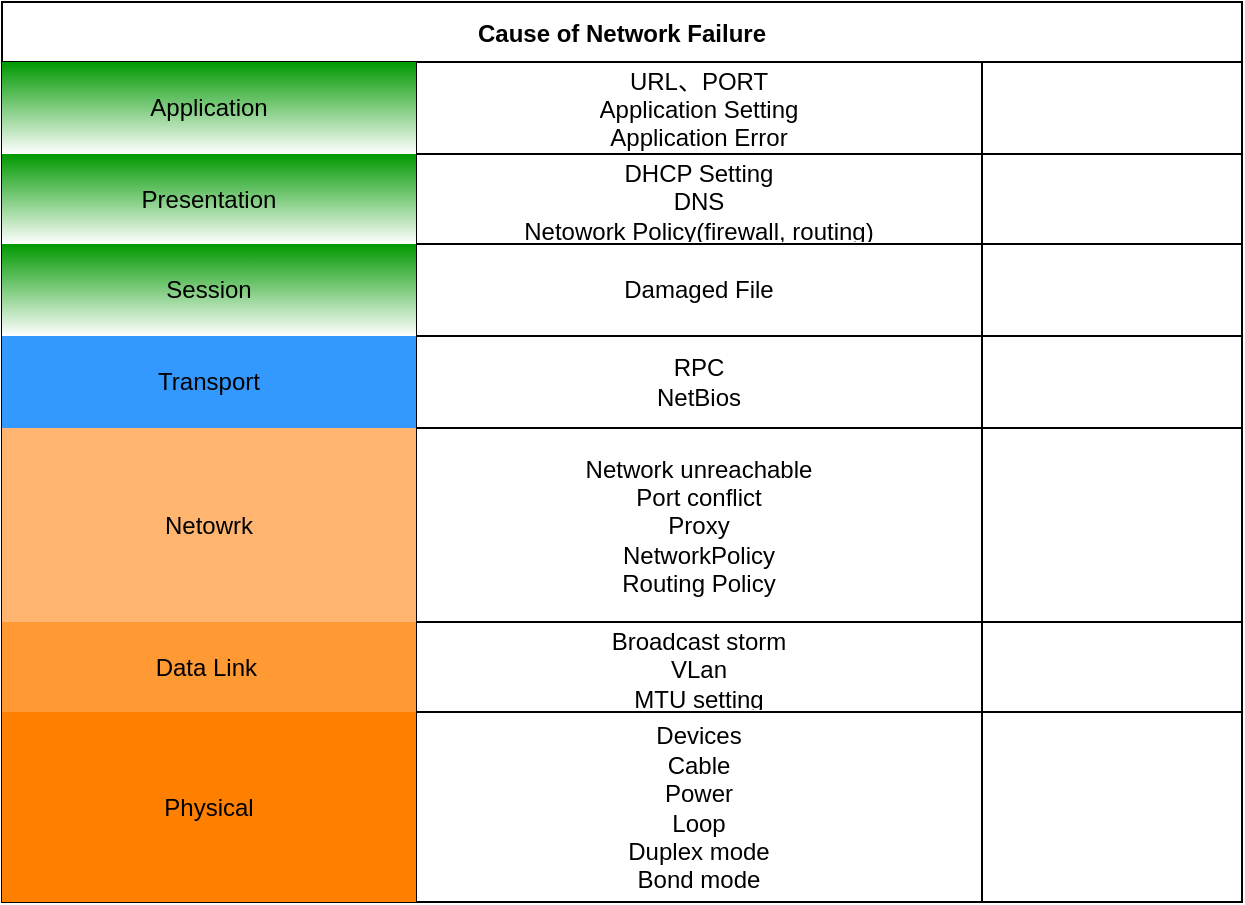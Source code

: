 <mxfile version="14.7.10" type="github"><diagram id="kgpKYQtTHZ0yAKxKKP6v" name="Page-1"><mxGraphModel dx="946" dy="505" grid="1" gridSize="10" guides="1" tooltips="1" connect="1" arrows="1" fold="1" page="1" pageScale="1" pageWidth="850" pageHeight="1100" math="0" shadow="0"><root><mxCell id="0"/><mxCell id="1" parent="0"/><mxCell id="0RudAiOvQ_OuZvdTJczi-47" value="Cause of Network Failure" style="shape=table;startSize=30;container=1;collapsible=0;childLayout=tableLayout;fontStyle=1;align=center;" vertex="1" parent="1"><mxGeometry x="110" y="90" width="620" height="450" as="geometry"/></mxCell><mxCell id="0RudAiOvQ_OuZvdTJczi-48" value="" style="shape=partialRectangle;html=1;whiteSpace=wrap;collapsible=0;dropTarget=0;pointerEvents=0;fillColor=none;top=0;left=0;bottom=0;right=0;points=[[0,0.5],[1,0.5]];portConstraint=eastwest;" vertex="1" parent="0RudAiOvQ_OuZvdTJczi-47"><mxGeometry y="30" width="620" height="46" as="geometry"/></mxCell><mxCell id="0RudAiOvQ_OuZvdTJczi-49" value="Application" style="shape=partialRectangle;html=1;whiteSpace=wrap;connectable=0;top=0;left=0;bottom=0;right=0;overflow=hidden;fillColor=#009900;gradientColor=#ffffff;" vertex="1" parent="0RudAiOvQ_OuZvdTJczi-48"><mxGeometry width="207" height="46" as="geometry"/></mxCell><mxCell id="0RudAiOvQ_OuZvdTJczi-50" value="URL、PORT &lt;br&gt;Application Setting &lt;br&gt;Application Error" style="shape=partialRectangle;html=1;whiteSpace=wrap;connectable=0;fillColor=none;top=0;left=0;bottom=0;right=0;overflow=hidden;align=center;" vertex="1" parent="0RudAiOvQ_OuZvdTJczi-48"><mxGeometry x="207" width="283" height="46" as="geometry"/></mxCell><mxCell id="0RudAiOvQ_OuZvdTJczi-51" value="" style="shape=partialRectangle;html=1;whiteSpace=wrap;connectable=0;fillColor=none;top=0;left=0;bottom=0;right=0;overflow=hidden;" vertex="1" parent="0RudAiOvQ_OuZvdTJczi-48"><mxGeometry x="490" width="130" height="46" as="geometry"/></mxCell><mxCell id="0RudAiOvQ_OuZvdTJczi-52" value="" style="shape=partialRectangle;html=1;whiteSpace=wrap;collapsible=0;dropTarget=0;pointerEvents=0;fillColor=none;top=0;left=0;bottom=0;right=0;points=[[0,0.5],[1,0.5]];portConstraint=eastwest;" vertex="1" parent="0RudAiOvQ_OuZvdTJczi-47"><mxGeometry y="76" width="620" height="45" as="geometry"/></mxCell><mxCell id="0RudAiOvQ_OuZvdTJczi-53" value="Presentation" style="shape=partialRectangle;html=1;whiteSpace=wrap;connectable=0;top=0;left=0;bottom=0;right=0;overflow=hidden;fillColor=#009900;gradientColor=#ffffff;" vertex="1" parent="0RudAiOvQ_OuZvdTJczi-52"><mxGeometry width="207" height="45" as="geometry"/></mxCell><mxCell id="0RudAiOvQ_OuZvdTJczi-54" value="DHCP Setting&lt;br&gt;DNS&lt;br&gt;Netowork Policy(firewall, routing)" style="shape=partialRectangle;html=1;whiteSpace=wrap;connectable=0;fillColor=none;top=0;left=0;bottom=0;right=0;overflow=hidden;" vertex="1" parent="0RudAiOvQ_OuZvdTJczi-52"><mxGeometry x="207" width="283" height="45" as="geometry"/></mxCell><mxCell id="0RudAiOvQ_OuZvdTJczi-55" value="" style="shape=partialRectangle;html=1;whiteSpace=wrap;connectable=0;fillColor=none;top=0;left=0;bottom=0;right=0;overflow=hidden;" vertex="1" parent="0RudAiOvQ_OuZvdTJczi-52"><mxGeometry x="490" width="130" height="45" as="geometry"/></mxCell><mxCell id="0RudAiOvQ_OuZvdTJczi-60" value="" style="shape=partialRectangle;html=1;whiteSpace=wrap;collapsible=0;dropTarget=0;pointerEvents=0;fillColor=none;top=0;left=0;bottom=0;right=0;points=[[0,0.5],[1,0.5]];portConstraint=eastwest;" vertex="1" parent="0RudAiOvQ_OuZvdTJczi-47"><mxGeometry y="121" width="620" height="46" as="geometry"/></mxCell><mxCell id="0RudAiOvQ_OuZvdTJczi-61" value="Session" style="shape=partialRectangle;html=1;whiteSpace=wrap;connectable=0;top=0;left=0;bottom=0;right=0;overflow=hidden;fillColor=#009900;gradientColor=#ffffff;" vertex="1" parent="0RudAiOvQ_OuZvdTJczi-60"><mxGeometry width="207" height="46" as="geometry"/></mxCell><mxCell id="0RudAiOvQ_OuZvdTJczi-62" value="Damaged File" style="shape=partialRectangle;html=1;whiteSpace=wrap;connectable=0;fillColor=none;top=0;left=0;bottom=0;right=0;overflow=hidden;" vertex="1" parent="0RudAiOvQ_OuZvdTJczi-60"><mxGeometry x="207" width="283" height="46" as="geometry"/></mxCell><mxCell id="0RudAiOvQ_OuZvdTJczi-63" value="" style="shape=partialRectangle;html=1;whiteSpace=wrap;connectable=0;fillColor=none;top=0;left=0;bottom=0;right=0;overflow=hidden;" vertex="1" parent="0RudAiOvQ_OuZvdTJczi-60"><mxGeometry x="490" width="130" height="46" as="geometry"/></mxCell><mxCell id="0RudAiOvQ_OuZvdTJczi-64" value="" style="shape=partialRectangle;html=1;whiteSpace=wrap;collapsible=0;dropTarget=0;pointerEvents=0;fillColor=none;top=0;left=0;bottom=0;right=0;points=[[0,0.5],[1,0.5]];portConstraint=eastwest;" vertex="1" parent="0RudAiOvQ_OuZvdTJczi-47"><mxGeometry y="167" width="620" height="46" as="geometry"/></mxCell><mxCell id="0RudAiOvQ_OuZvdTJczi-65" value="Transport" style="shape=partialRectangle;html=1;whiteSpace=wrap;connectable=0;top=0;left=0;bottom=0;right=0;overflow=hidden;fillColor=#3399FF;" vertex="1" parent="0RudAiOvQ_OuZvdTJczi-64"><mxGeometry width="207" height="46" as="geometry"/></mxCell><mxCell id="0RudAiOvQ_OuZvdTJczi-66" value="RPC&lt;br&gt;NetBios" style="shape=partialRectangle;html=1;whiteSpace=wrap;connectable=0;fillColor=none;top=0;left=0;bottom=0;right=0;overflow=hidden;" vertex="1" parent="0RudAiOvQ_OuZvdTJczi-64"><mxGeometry x="207" width="283" height="46" as="geometry"/></mxCell><mxCell id="0RudAiOvQ_OuZvdTJczi-67" value="" style="shape=partialRectangle;html=1;whiteSpace=wrap;connectable=0;fillColor=none;top=0;left=0;bottom=0;right=0;overflow=hidden;" vertex="1" parent="0RudAiOvQ_OuZvdTJczi-64"><mxGeometry x="490" width="130" height="46" as="geometry"/></mxCell><mxCell id="0RudAiOvQ_OuZvdTJczi-68" value="" style="shape=partialRectangle;html=1;whiteSpace=wrap;collapsible=0;dropTarget=0;pointerEvents=0;fillColor=none;top=0;left=0;bottom=0;right=0;points=[[0,0.5],[1,0.5]];portConstraint=eastwest;" vertex="1" parent="0RudAiOvQ_OuZvdTJczi-47"><mxGeometry y="213" width="620" height="97" as="geometry"/></mxCell><mxCell id="0RudAiOvQ_OuZvdTJczi-69" value="Netowrk" style="shape=partialRectangle;html=1;whiteSpace=wrap;connectable=0;top=0;left=0;bottom=0;right=0;overflow=hidden;fillColor=#FFB570;" vertex="1" parent="0RudAiOvQ_OuZvdTJczi-68"><mxGeometry width="207" height="97" as="geometry"/></mxCell><mxCell id="0RudAiOvQ_OuZvdTJczi-70" value="Network unreachable&lt;br&gt;Port conflict&lt;br&gt;Proxy&lt;br&gt;NetworkPolicy&lt;br&gt;Routing Policy" style="shape=partialRectangle;html=1;whiteSpace=wrap;connectable=0;fillColor=none;top=0;left=0;bottom=0;right=0;overflow=hidden;" vertex="1" parent="0RudAiOvQ_OuZvdTJczi-68"><mxGeometry x="207" width="283" height="97" as="geometry"/></mxCell><mxCell id="0RudAiOvQ_OuZvdTJczi-71" value="" style="shape=partialRectangle;html=1;whiteSpace=wrap;connectable=0;fillColor=none;top=0;left=0;bottom=0;right=0;overflow=hidden;" vertex="1" parent="0RudAiOvQ_OuZvdTJczi-68"><mxGeometry x="490" width="130" height="97" as="geometry"/></mxCell><mxCell id="0RudAiOvQ_OuZvdTJczi-72" value="" style="shape=partialRectangle;html=1;whiteSpace=wrap;collapsible=0;dropTarget=0;pointerEvents=0;fillColor=none;top=0;left=0;bottom=0;right=0;points=[[0,0.5],[1,0.5]];portConstraint=eastwest;" vertex="1" parent="0RudAiOvQ_OuZvdTJczi-47"><mxGeometry y="310" width="620" height="45" as="geometry"/></mxCell><mxCell id="0RudAiOvQ_OuZvdTJczi-73" value="Data Link&lt;span style=&quot;white-space: pre&quot;&gt;&#9;&lt;/span&gt;" style="shape=partialRectangle;html=1;whiteSpace=wrap;connectable=0;top=0;left=0;bottom=0;right=0;overflow=hidden;fillColor=#FF9933;" vertex="1" parent="0RudAiOvQ_OuZvdTJczi-72"><mxGeometry width="207" height="45" as="geometry"/></mxCell><mxCell id="0RudAiOvQ_OuZvdTJczi-74" value="Broadcast storm&lt;br&gt;VLan&lt;br&gt;MTU setting" style="shape=partialRectangle;html=1;whiteSpace=wrap;connectable=0;fillColor=none;top=0;left=0;bottom=0;right=0;overflow=hidden;align=center;" vertex="1" parent="0RudAiOvQ_OuZvdTJczi-72"><mxGeometry x="207" width="283" height="45" as="geometry"/></mxCell><mxCell id="0RudAiOvQ_OuZvdTJczi-75" value="" style="shape=partialRectangle;html=1;whiteSpace=wrap;connectable=0;fillColor=none;top=0;left=0;bottom=0;right=0;overflow=hidden;" vertex="1" parent="0RudAiOvQ_OuZvdTJczi-72"><mxGeometry x="490" width="130" height="45" as="geometry"/></mxCell><mxCell id="0RudAiOvQ_OuZvdTJczi-56" value="" style="shape=partialRectangle;html=1;whiteSpace=wrap;collapsible=0;dropTarget=0;pointerEvents=0;fillColor=none;top=0;left=0;bottom=0;right=0;points=[[0,0.5],[1,0.5]];portConstraint=eastwest;" vertex="1" parent="0RudAiOvQ_OuZvdTJczi-47"><mxGeometry y="355" width="620" height="95" as="geometry"/></mxCell><mxCell id="0RudAiOvQ_OuZvdTJczi-57" value="Physical" style="shape=partialRectangle;html=1;whiteSpace=wrap;connectable=0;top=0;left=0;bottom=0;right=0;overflow=hidden;fillColor=#FF8000;" vertex="1" parent="0RudAiOvQ_OuZvdTJczi-56"><mxGeometry width="207" height="95" as="geometry"/></mxCell><mxCell id="0RudAiOvQ_OuZvdTJczi-58" value="Devices&lt;br&gt;Cable&lt;br&gt;Power&lt;br&gt;Loop&lt;br&gt;Duplex mode&lt;br&gt;Bond mode" style="shape=partialRectangle;html=1;whiteSpace=wrap;connectable=0;fillColor=none;top=0;left=0;bottom=0;right=0;overflow=hidden;" vertex="1" parent="0RudAiOvQ_OuZvdTJczi-56"><mxGeometry x="207" width="283" height="95" as="geometry"/></mxCell><mxCell id="0RudAiOvQ_OuZvdTJczi-59" value="" style="shape=partialRectangle;html=1;whiteSpace=wrap;connectable=0;fillColor=none;top=0;left=0;bottom=0;right=0;overflow=hidden;" vertex="1" parent="0RudAiOvQ_OuZvdTJczi-56"><mxGeometry x="490" width="130" height="95" as="geometry"/></mxCell></root></mxGraphModel></diagram></mxfile>